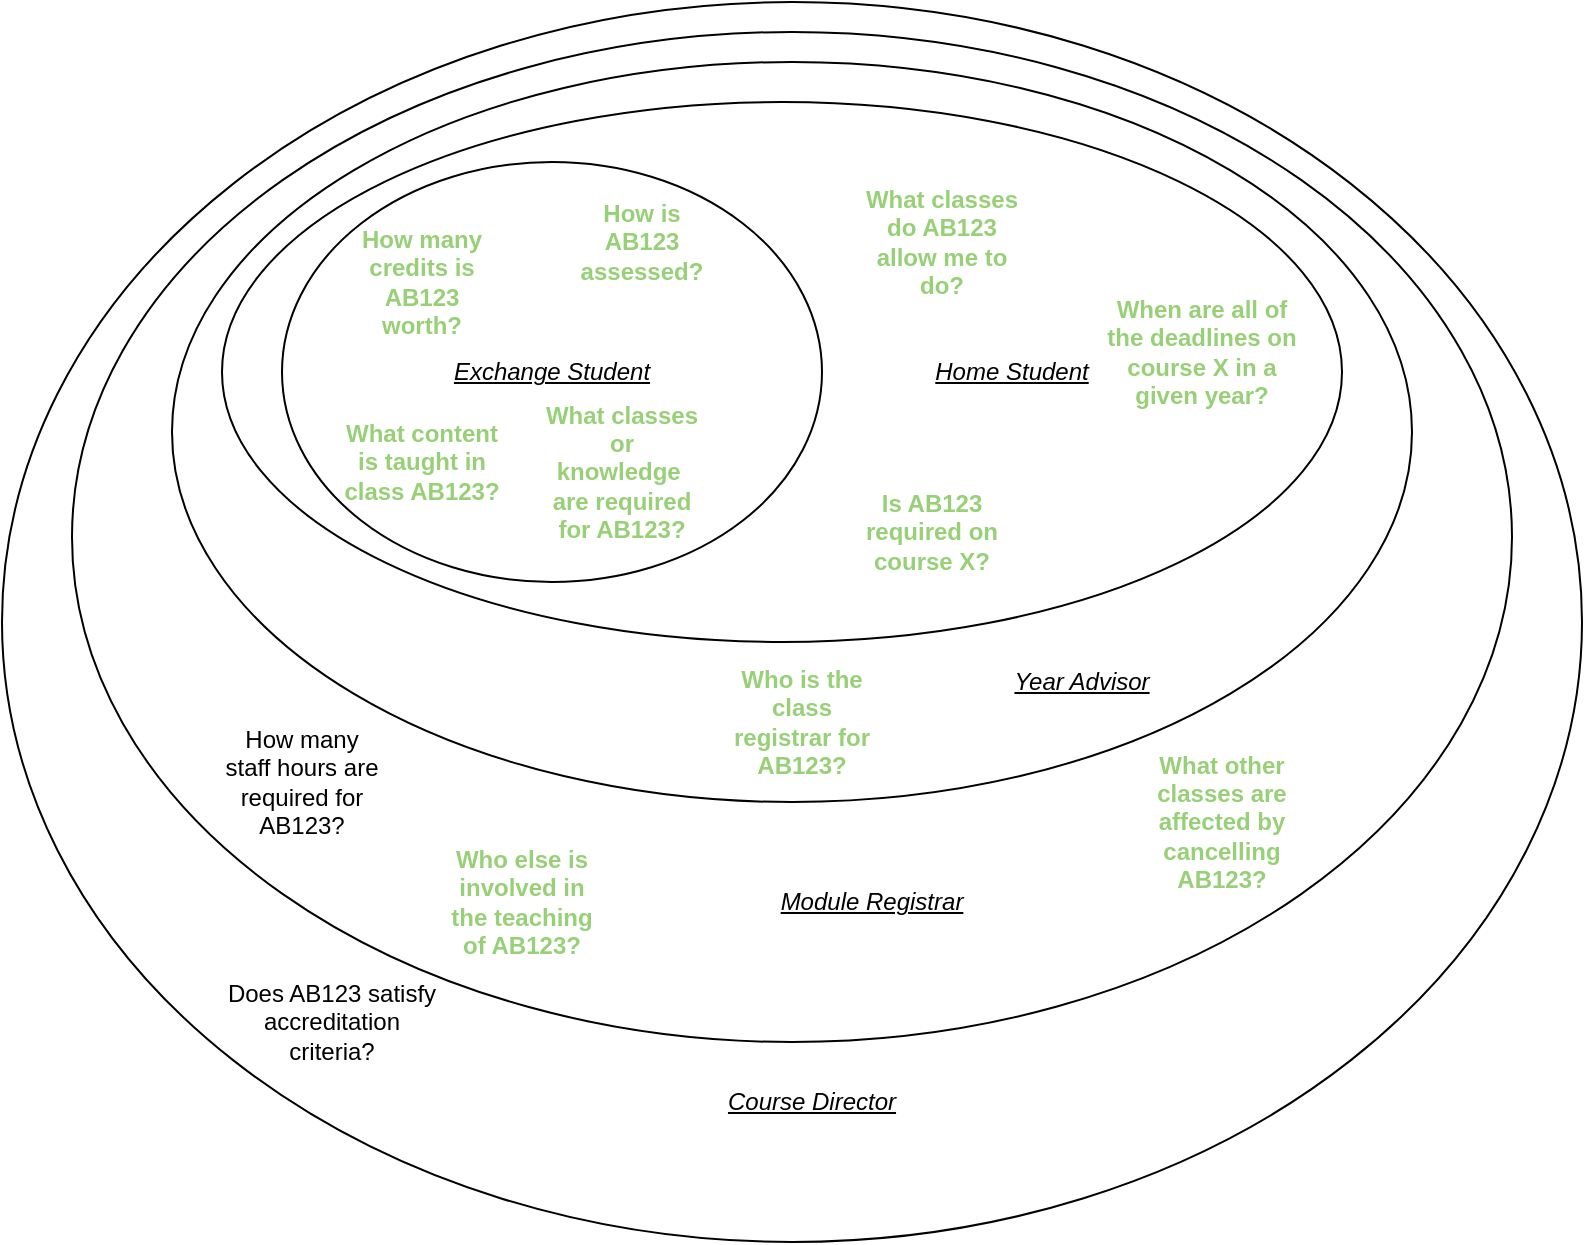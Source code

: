 <mxfile version="12.8.4" type="device"><diagram id="TyAfkdHrfJ0u8gHNYbWd" name="Page-1"><mxGraphModel dx="1182" dy="764" grid="1" gridSize="10" guides="1" tooltips="1" connect="1" arrows="1" fold="1" page="1" pageScale="1" pageWidth="850" pageHeight="1100" math="0" shadow="0"><root><mxCell id="0"/><mxCell id="1" parent="0"/><mxCell id="Jj97jDecmv1EFXxpsmup-27" value="" style="ellipse;whiteSpace=wrap;html=1;" vertex="1" parent="1"><mxGeometry x="30" y="40" width="790" height="620" as="geometry"/></mxCell><mxCell id="Jj97jDecmv1EFXxpsmup-19" value="" style="ellipse;whiteSpace=wrap;html=1;" vertex="1" parent="1"><mxGeometry x="65" y="55" width="720" height="505" as="geometry"/></mxCell><mxCell id="Jj97jDecmv1EFXxpsmup-16" value="" style="ellipse;whiteSpace=wrap;html=1;fillColor=none;" vertex="1" parent="1"><mxGeometry x="115" y="70" width="620" height="370" as="geometry"/></mxCell><mxCell id="Jj97jDecmv1EFXxpsmup-13" value="" style="ellipse;whiteSpace=wrap;html=1;fillColor=none;" vertex="1" parent="1"><mxGeometry x="140" y="90" width="560" height="270" as="geometry"/></mxCell><mxCell id="Jj97jDecmv1EFXxpsmup-14" value="&lt;u&gt;&lt;i&gt;Exchange Student&lt;/i&gt;&lt;/u&gt;" style="ellipse;whiteSpace=wrap;html=1;fillColor=none;" vertex="1" parent="1"><mxGeometry x="170" y="120" width="270" height="210" as="geometry"/></mxCell><mxCell id="Jj97jDecmv1EFXxpsmup-1" value="What content is taught in class AB123?" style="text;html=1;strokeColor=none;fillColor=none;align=center;verticalAlign=middle;whiteSpace=wrap;rounded=0;fontColor=#97D077;fontStyle=1" vertex="1" parent="1"><mxGeometry x="200" y="210" width="80" height="120" as="geometry"/></mxCell><mxCell id="Jj97jDecmv1EFXxpsmup-2" value="How is AB123 assessed?" style="text;html=1;strokeColor=none;fillColor=none;align=center;verticalAlign=middle;whiteSpace=wrap;rounded=0;fontColor=#97D077;fontStyle=1" vertex="1" parent="1"><mxGeometry x="310" y="100" width="80" height="120" as="geometry"/></mxCell><mxCell id="Jj97jDecmv1EFXxpsmup-4" value="What classes do AB123 allow me to do?" style="text;html=1;strokeColor=none;fillColor=none;align=center;verticalAlign=middle;whiteSpace=wrap;rounded=0;fontColor=#97D077;fontStyle=1" vertex="1" parent="1"><mxGeometry x="460" y="100" width="80" height="120" as="geometry"/></mxCell><mxCell id="Jj97jDecmv1EFXxpsmup-5" value="Is AB123 required on course X?" style="text;html=1;strokeColor=none;fillColor=none;align=center;verticalAlign=middle;whiteSpace=wrap;rounded=0;fontColor=#97D077;labelBorderColor=none;fontStyle=1" vertex="1" parent="1"><mxGeometry x="460" y="270" width="70" height="70" as="geometry"/></mxCell><mxCell id="Jj97jDecmv1EFXxpsmup-6" value="Who is the class registrar for AB123?" style="text;html=1;strokeColor=none;fillColor=none;align=center;verticalAlign=middle;whiteSpace=wrap;rounded=0;fontColor=#97D077;labelBorderColor=none;fontStyle=1" vertex="1" parent="1"><mxGeometry x="390" y="340" width="80" height="120" as="geometry"/></mxCell><mxCell id="Jj97jDecmv1EFXxpsmup-7" value="Who else is involved in the teaching of AB123?" style="text;html=1;strokeColor=none;fillColor=none;align=center;verticalAlign=middle;whiteSpace=wrap;rounded=0;fontColor=#97D077;labelBorderColor=none;fontStyle=1" vertex="1" parent="1"><mxGeometry x="250" y="430" width="80" height="120" as="geometry"/></mxCell><mxCell id="Jj97jDecmv1EFXxpsmup-8" value="How many staff hours are required for AB123?" style="text;html=1;strokeColor=none;fillColor=none;align=center;verticalAlign=middle;whiteSpace=wrap;rounded=0;" vertex="1" parent="1"><mxGeometry x="140" y="370" width="80" height="120" as="geometry"/></mxCell><mxCell id="Jj97jDecmv1EFXxpsmup-11" value="What other classes are affected by cancelling AB123?" style="text;html=1;strokeColor=none;fillColor=none;align=center;verticalAlign=middle;whiteSpace=wrap;rounded=0;fontColor=#97D077;labelBorderColor=none;fontStyle=1" vertex="1" parent="1"><mxGeometry x="600" y="390" width="80" height="120" as="geometry"/></mxCell><mxCell id="Jj97jDecmv1EFXxpsmup-15" value="Home Student" style="text;html=1;strokeColor=none;fillColor=none;align=center;verticalAlign=middle;whiteSpace=wrap;rounded=0;fontStyle=6" vertex="1" parent="1"><mxGeometry x="490" y="215" width="90" height="20" as="geometry"/></mxCell><mxCell id="Jj97jDecmv1EFXxpsmup-17" value="Year Advisor" style="text;html=1;strokeColor=none;fillColor=none;align=center;verticalAlign=middle;whiteSpace=wrap;rounded=0;fontStyle=6" vertex="1" parent="1"><mxGeometry x="530" y="370" width="80" height="20" as="geometry"/></mxCell><mxCell id="Jj97jDecmv1EFXxpsmup-20" value="Module Registrar" style="text;html=1;strokeColor=none;fillColor=none;align=center;verticalAlign=middle;whiteSpace=wrap;rounded=0;fontStyle=6" vertex="1" parent="1"><mxGeometry x="410" y="480" width="110" height="20" as="geometry"/></mxCell><mxCell id="Jj97jDecmv1EFXxpsmup-21" value="Does AB123 satisfy accreditation criteria?" style="text;html=1;strokeColor=none;fillColor=none;align=center;verticalAlign=middle;whiteSpace=wrap;rounded=0;" vertex="1" parent="1"><mxGeometry x="140" y="490" width="110" height="120" as="geometry"/></mxCell><mxCell id="Jj97jDecmv1EFXxpsmup-22" value="Course Director" style="text;html=1;strokeColor=none;fillColor=none;align=center;verticalAlign=middle;whiteSpace=wrap;rounded=0;fontStyle=6" vertex="1" parent="1"><mxGeometry x="390" y="580" width="90" height="20" as="geometry"/></mxCell><mxCell id="Jj97jDecmv1EFXxpsmup-23" value="How many credits is AB123 worth?" style="text;html=1;align=center;verticalAlign=middle;whiteSpace=wrap;rounded=0;fontColor=#97D077;fontStyle=1" vertex="1" parent="1"><mxGeometry x="200" y="120" width="80" height="120" as="geometry"/></mxCell><mxCell id="Jj97jDecmv1EFXxpsmup-25" value="What classes or knowledge&amp;nbsp; are required for AB123?" style="text;html=1;strokeColor=none;fillColor=none;align=center;verticalAlign=middle;whiteSpace=wrap;rounded=0;fontColor=#97D077;fontStyle=1" vertex="1" parent="1"><mxGeometry x="300" y="215" width="80" height="120" as="geometry"/></mxCell><mxCell id="Jj97jDecmv1EFXxpsmup-26" value="When are all of the deadlines on course X in a given year?" style="text;html=1;strokeColor=none;fillColor=none;align=center;verticalAlign=middle;whiteSpace=wrap;rounded=0;fontColor=#97D077;labelBorderColor=none;fontStyle=1" vertex="1" parent="1"><mxGeometry x="580" y="170" width="100" height="90" as="geometry"/></mxCell></root></mxGraphModel></diagram></mxfile>